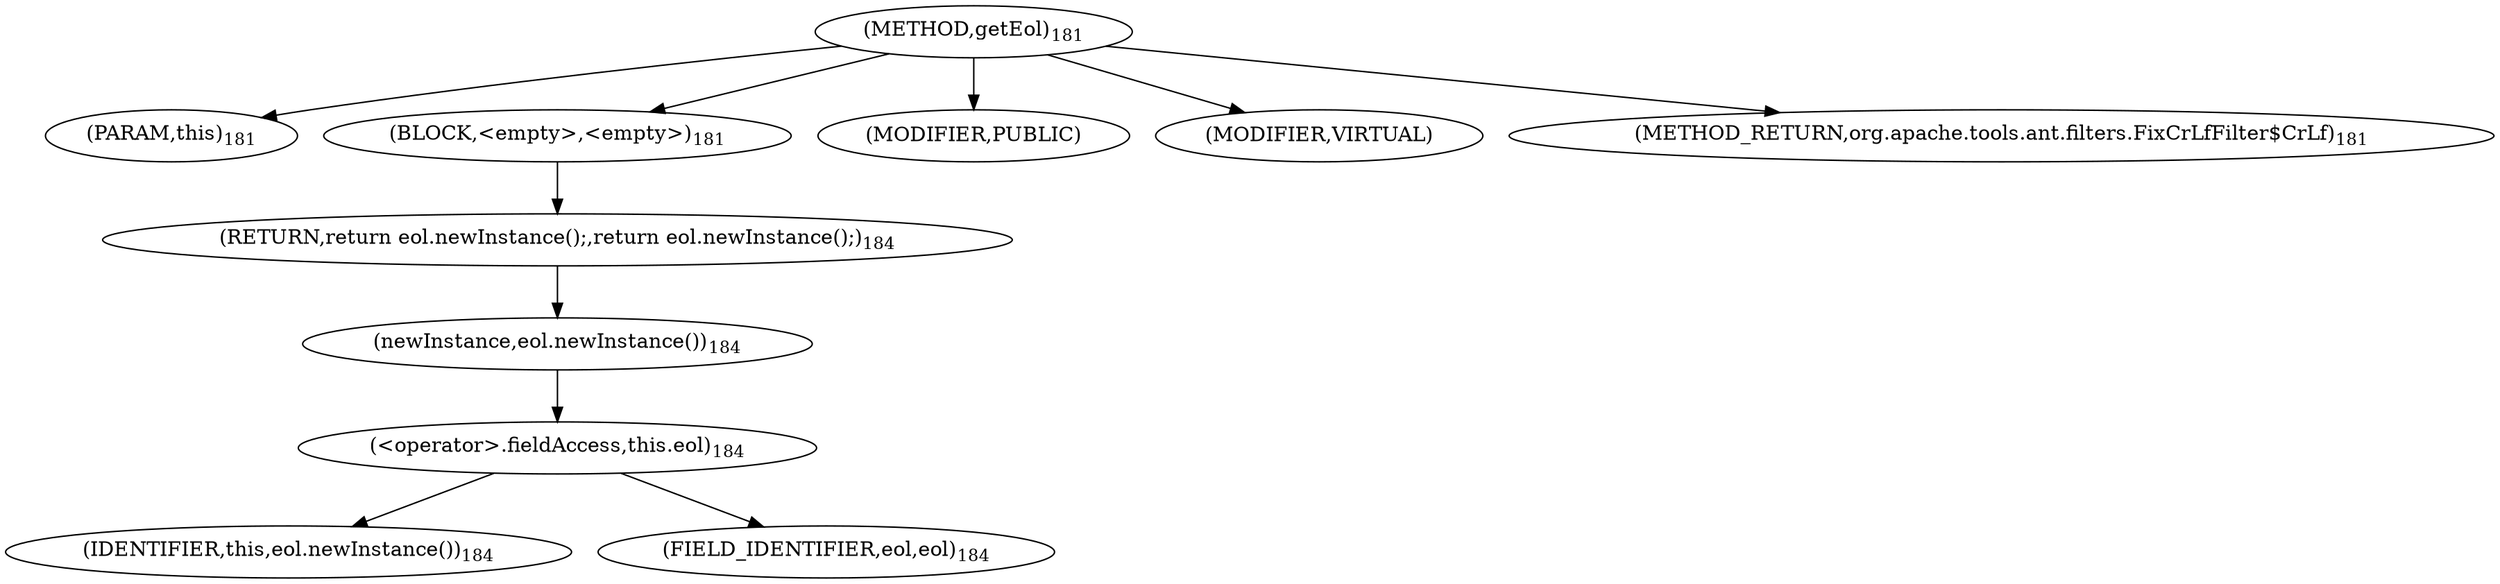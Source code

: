 digraph "getEol" {  
"401" [label = <(METHOD,getEol)<SUB>181</SUB>> ]
"402" [label = <(PARAM,this)<SUB>181</SUB>> ]
"403" [label = <(BLOCK,&lt;empty&gt;,&lt;empty&gt;)<SUB>181</SUB>> ]
"404" [label = <(RETURN,return eol.newInstance();,return eol.newInstance();)<SUB>184</SUB>> ]
"405" [label = <(newInstance,eol.newInstance())<SUB>184</SUB>> ]
"406" [label = <(&lt;operator&gt;.fieldAccess,this.eol)<SUB>184</SUB>> ]
"407" [label = <(IDENTIFIER,this,eol.newInstance())<SUB>184</SUB>> ]
"408" [label = <(FIELD_IDENTIFIER,eol,eol)<SUB>184</SUB>> ]
"409" [label = <(MODIFIER,PUBLIC)> ]
"410" [label = <(MODIFIER,VIRTUAL)> ]
"411" [label = <(METHOD_RETURN,org.apache.tools.ant.filters.FixCrLfFilter$CrLf)<SUB>181</SUB>> ]
  "401" -> "402" 
  "401" -> "403" 
  "401" -> "409" 
  "401" -> "410" 
  "401" -> "411" 
  "403" -> "404" 
  "404" -> "405" 
  "405" -> "406" 
  "406" -> "407" 
  "406" -> "408" 
}
